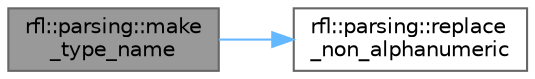 digraph "rfl::parsing::make_type_name"
{
 // LATEX_PDF_SIZE
  bgcolor="transparent";
  edge [fontname=Helvetica,fontsize=10,labelfontname=Helvetica,labelfontsize=10];
  node [fontname=Helvetica,fontsize=10,shape=box,height=0.2,width=0.4];
  rankdir="LR";
  Node1 [id="Node000001",label="rfl::parsing::make\l_type_name",height=0.2,width=0.4,color="gray40", fillcolor="grey60", style="filled", fontcolor="black",tooltip=" "];
  Node1 -> Node2 [id="edge2_Node000001_Node000002",color="steelblue1",style="solid",tooltip=" "];
  Node2 [id="Node000002",label="rfl::parsing::replace\l_non_alphanumeric",height=0.2,width=0.4,color="grey40", fillcolor="white", style="filled",URL="$namespacerfl_1_1parsing.html#a9fd89a1e7997a11fa1f34b5196095a7f",tooltip=" "];
}
